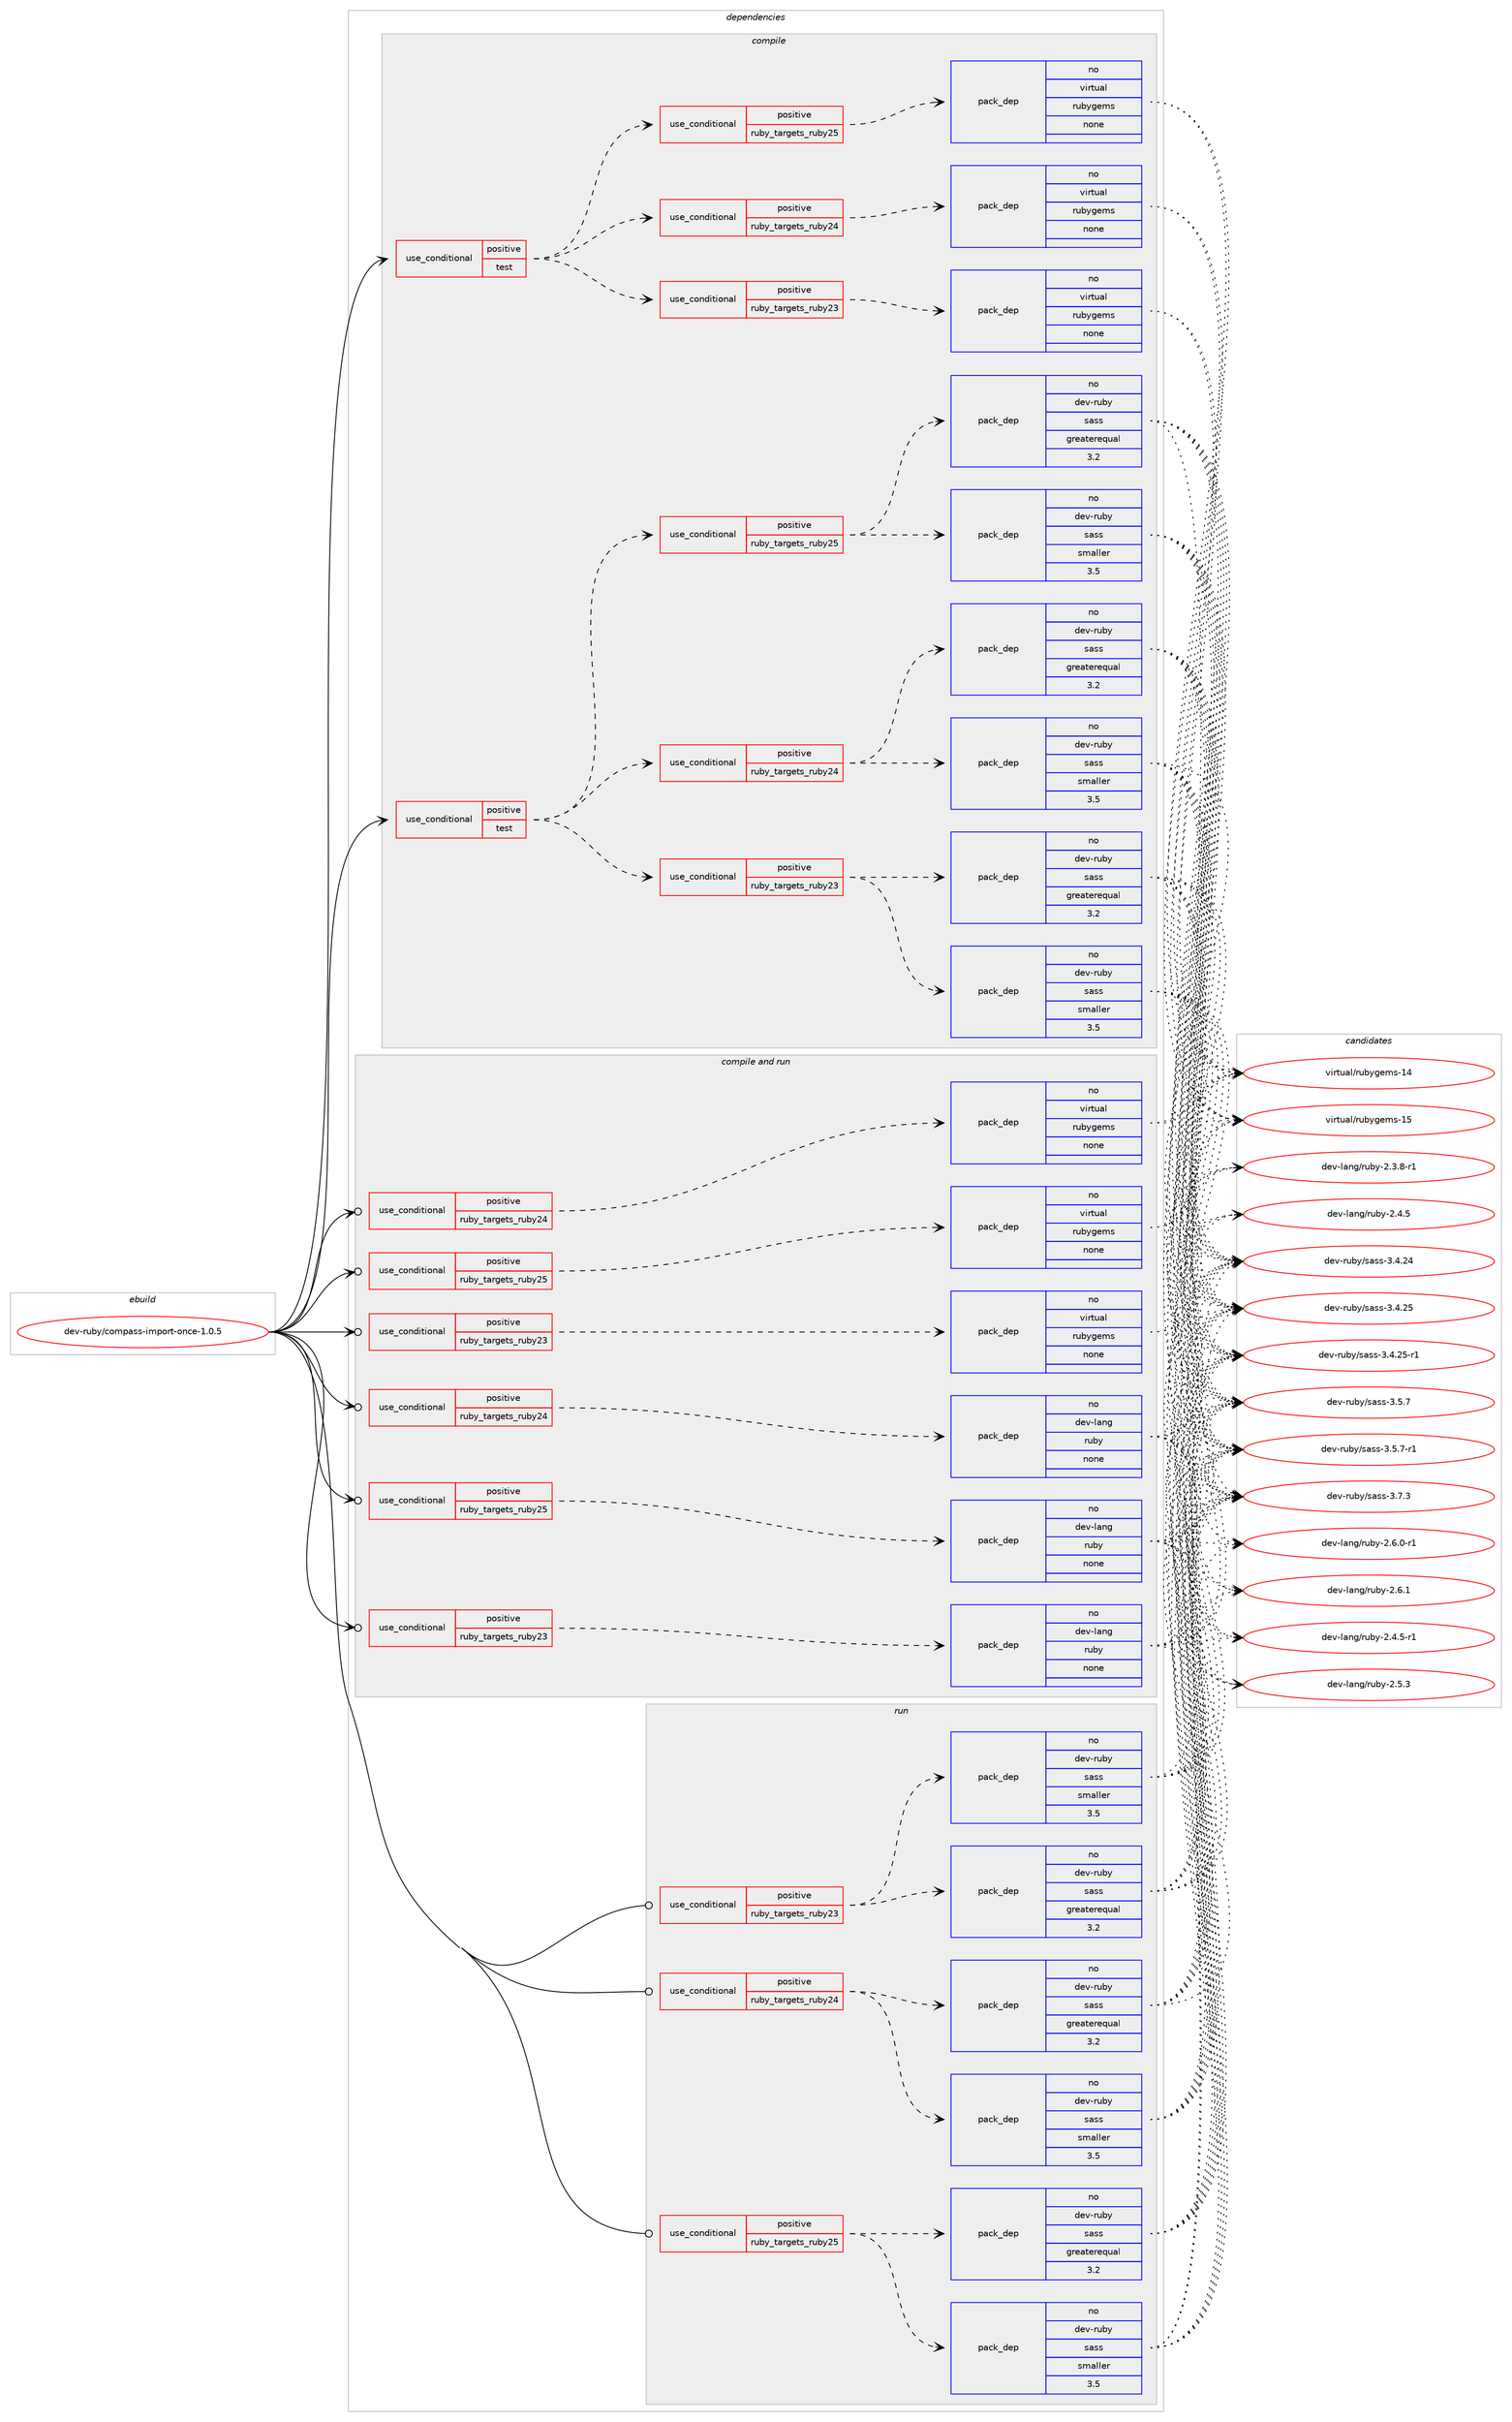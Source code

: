 digraph prolog {

# *************
# Graph options
# *************

newrank=true;
concentrate=true;
compound=true;
graph [rankdir=LR,fontname=Helvetica,fontsize=10,ranksep=1.5];#, ranksep=2.5, nodesep=0.2];
edge  [arrowhead=vee];
node  [fontname=Helvetica,fontsize=10];

# **********
# The ebuild
# **********

subgraph cluster_leftcol {
color=gray;
rank=same;
label=<<i>ebuild</i>>;
id [label="dev-ruby/compass-import-once-1.0.5", color=red, width=4, href="../dev-ruby/compass-import-once-1.0.5.svg"];
}

# ****************
# The dependencies
# ****************

subgraph cluster_midcol {
color=gray;
label=<<i>dependencies</i>>;
subgraph cluster_compile {
fillcolor="#eeeeee";
style=filled;
label=<<i>compile</i>>;
subgraph cond396901 {
dependency1487980 [label=<<TABLE BORDER="0" CELLBORDER="1" CELLSPACING="0" CELLPADDING="4"><TR><TD ROWSPAN="3" CELLPADDING="10">use_conditional</TD></TR><TR><TD>positive</TD></TR><TR><TD>test</TD></TR></TABLE>>, shape=none, color=red];
subgraph cond396902 {
dependency1487981 [label=<<TABLE BORDER="0" CELLBORDER="1" CELLSPACING="0" CELLPADDING="4"><TR><TD ROWSPAN="3" CELLPADDING="10">use_conditional</TD></TR><TR><TD>positive</TD></TR><TR><TD>ruby_targets_ruby23</TD></TR></TABLE>>, shape=none, color=red];
subgraph pack1067635 {
dependency1487982 [label=<<TABLE BORDER="0" CELLBORDER="1" CELLSPACING="0" CELLPADDING="4" WIDTH="220"><TR><TD ROWSPAN="6" CELLPADDING="30">pack_dep</TD></TR><TR><TD WIDTH="110">no</TD></TR><TR><TD>dev-ruby</TD></TR><TR><TD>sass</TD></TR><TR><TD>greaterequal</TD></TR><TR><TD>3.2</TD></TR></TABLE>>, shape=none, color=blue];
}
dependency1487981:e -> dependency1487982:w [weight=20,style="dashed",arrowhead="vee"];
subgraph pack1067636 {
dependency1487983 [label=<<TABLE BORDER="0" CELLBORDER="1" CELLSPACING="0" CELLPADDING="4" WIDTH="220"><TR><TD ROWSPAN="6" CELLPADDING="30">pack_dep</TD></TR><TR><TD WIDTH="110">no</TD></TR><TR><TD>dev-ruby</TD></TR><TR><TD>sass</TD></TR><TR><TD>smaller</TD></TR><TR><TD>3.5</TD></TR></TABLE>>, shape=none, color=blue];
}
dependency1487981:e -> dependency1487983:w [weight=20,style="dashed",arrowhead="vee"];
}
dependency1487980:e -> dependency1487981:w [weight=20,style="dashed",arrowhead="vee"];
subgraph cond396903 {
dependency1487984 [label=<<TABLE BORDER="0" CELLBORDER="1" CELLSPACING="0" CELLPADDING="4"><TR><TD ROWSPAN="3" CELLPADDING="10">use_conditional</TD></TR><TR><TD>positive</TD></TR><TR><TD>ruby_targets_ruby24</TD></TR></TABLE>>, shape=none, color=red];
subgraph pack1067637 {
dependency1487985 [label=<<TABLE BORDER="0" CELLBORDER="1" CELLSPACING="0" CELLPADDING="4" WIDTH="220"><TR><TD ROWSPAN="6" CELLPADDING="30">pack_dep</TD></TR><TR><TD WIDTH="110">no</TD></TR><TR><TD>dev-ruby</TD></TR><TR><TD>sass</TD></TR><TR><TD>greaterequal</TD></TR><TR><TD>3.2</TD></TR></TABLE>>, shape=none, color=blue];
}
dependency1487984:e -> dependency1487985:w [weight=20,style="dashed",arrowhead="vee"];
subgraph pack1067638 {
dependency1487986 [label=<<TABLE BORDER="0" CELLBORDER="1" CELLSPACING="0" CELLPADDING="4" WIDTH="220"><TR><TD ROWSPAN="6" CELLPADDING="30">pack_dep</TD></TR><TR><TD WIDTH="110">no</TD></TR><TR><TD>dev-ruby</TD></TR><TR><TD>sass</TD></TR><TR><TD>smaller</TD></TR><TR><TD>3.5</TD></TR></TABLE>>, shape=none, color=blue];
}
dependency1487984:e -> dependency1487986:w [weight=20,style="dashed",arrowhead="vee"];
}
dependency1487980:e -> dependency1487984:w [weight=20,style="dashed",arrowhead="vee"];
subgraph cond396904 {
dependency1487987 [label=<<TABLE BORDER="0" CELLBORDER="1" CELLSPACING="0" CELLPADDING="4"><TR><TD ROWSPAN="3" CELLPADDING="10">use_conditional</TD></TR><TR><TD>positive</TD></TR><TR><TD>ruby_targets_ruby25</TD></TR></TABLE>>, shape=none, color=red];
subgraph pack1067639 {
dependency1487988 [label=<<TABLE BORDER="0" CELLBORDER="1" CELLSPACING="0" CELLPADDING="4" WIDTH="220"><TR><TD ROWSPAN="6" CELLPADDING="30">pack_dep</TD></TR><TR><TD WIDTH="110">no</TD></TR><TR><TD>dev-ruby</TD></TR><TR><TD>sass</TD></TR><TR><TD>greaterequal</TD></TR><TR><TD>3.2</TD></TR></TABLE>>, shape=none, color=blue];
}
dependency1487987:e -> dependency1487988:w [weight=20,style="dashed",arrowhead="vee"];
subgraph pack1067640 {
dependency1487989 [label=<<TABLE BORDER="0" CELLBORDER="1" CELLSPACING="0" CELLPADDING="4" WIDTH="220"><TR><TD ROWSPAN="6" CELLPADDING="30">pack_dep</TD></TR><TR><TD WIDTH="110">no</TD></TR><TR><TD>dev-ruby</TD></TR><TR><TD>sass</TD></TR><TR><TD>smaller</TD></TR><TR><TD>3.5</TD></TR></TABLE>>, shape=none, color=blue];
}
dependency1487987:e -> dependency1487989:w [weight=20,style="dashed",arrowhead="vee"];
}
dependency1487980:e -> dependency1487987:w [weight=20,style="dashed",arrowhead="vee"];
}
id:e -> dependency1487980:w [weight=20,style="solid",arrowhead="vee"];
subgraph cond396905 {
dependency1487990 [label=<<TABLE BORDER="0" CELLBORDER="1" CELLSPACING="0" CELLPADDING="4"><TR><TD ROWSPAN="3" CELLPADDING="10">use_conditional</TD></TR><TR><TD>positive</TD></TR><TR><TD>test</TD></TR></TABLE>>, shape=none, color=red];
subgraph cond396906 {
dependency1487991 [label=<<TABLE BORDER="0" CELLBORDER="1" CELLSPACING="0" CELLPADDING="4"><TR><TD ROWSPAN="3" CELLPADDING="10">use_conditional</TD></TR><TR><TD>positive</TD></TR><TR><TD>ruby_targets_ruby23</TD></TR></TABLE>>, shape=none, color=red];
subgraph pack1067641 {
dependency1487992 [label=<<TABLE BORDER="0" CELLBORDER="1" CELLSPACING="0" CELLPADDING="4" WIDTH="220"><TR><TD ROWSPAN="6" CELLPADDING="30">pack_dep</TD></TR><TR><TD WIDTH="110">no</TD></TR><TR><TD>virtual</TD></TR><TR><TD>rubygems</TD></TR><TR><TD>none</TD></TR><TR><TD></TD></TR></TABLE>>, shape=none, color=blue];
}
dependency1487991:e -> dependency1487992:w [weight=20,style="dashed",arrowhead="vee"];
}
dependency1487990:e -> dependency1487991:w [weight=20,style="dashed",arrowhead="vee"];
subgraph cond396907 {
dependency1487993 [label=<<TABLE BORDER="0" CELLBORDER="1" CELLSPACING="0" CELLPADDING="4"><TR><TD ROWSPAN="3" CELLPADDING="10">use_conditional</TD></TR><TR><TD>positive</TD></TR><TR><TD>ruby_targets_ruby24</TD></TR></TABLE>>, shape=none, color=red];
subgraph pack1067642 {
dependency1487994 [label=<<TABLE BORDER="0" CELLBORDER="1" CELLSPACING="0" CELLPADDING="4" WIDTH="220"><TR><TD ROWSPAN="6" CELLPADDING="30">pack_dep</TD></TR><TR><TD WIDTH="110">no</TD></TR><TR><TD>virtual</TD></TR><TR><TD>rubygems</TD></TR><TR><TD>none</TD></TR><TR><TD></TD></TR></TABLE>>, shape=none, color=blue];
}
dependency1487993:e -> dependency1487994:w [weight=20,style="dashed",arrowhead="vee"];
}
dependency1487990:e -> dependency1487993:w [weight=20,style="dashed",arrowhead="vee"];
subgraph cond396908 {
dependency1487995 [label=<<TABLE BORDER="0" CELLBORDER="1" CELLSPACING="0" CELLPADDING="4"><TR><TD ROWSPAN="3" CELLPADDING="10">use_conditional</TD></TR><TR><TD>positive</TD></TR><TR><TD>ruby_targets_ruby25</TD></TR></TABLE>>, shape=none, color=red];
subgraph pack1067643 {
dependency1487996 [label=<<TABLE BORDER="0" CELLBORDER="1" CELLSPACING="0" CELLPADDING="4" WIDTH="220"><TR><TD ROWSPAN="6" CELLPADDING="30">pack_dep</TD></TR><TR><TD WIDTH="110">no</TD></TR><TR><TD>virtual</TD></TR><TR><TD>rubygems</TD></TR><TR><TD>none</TD></TR><TR><TD></TD></TR></TABLE>>, shape=none, color=blue];
}
dependency1487995:e -> dependency1487996:w [weight=20,style="dashed",arrowhead="vee"];
}
dependency1487990:e -> dependency1487995:w [weight=20,style="dashed",arrowhead="vee"];
}
id:e -> dependency1487990:w [weight=20,style="solid",arrowhead="vee"];
}
subgraph cluster_compileandrun {
fillcolor="#eeeeee";
style=filled;
label=<<i>compile and run</i>>;
subgraph cond396909 {
dependency1487997 [label=<<TABLE BORDER="0" CELLBORDER="1" CELLSPACING="0" CELLPADDING="4"><TR><TD ROWSPAN="3" CELLPADDING="10">use_conditional</TD></TR><TR><TD>positive</TD></TR><TR><TD>ruby_targets_ruby23</TD></TR></TABLE>>, shape=none, color=red];
subgraph pack1067644 {
dependency1487998 [label=<<TABLE BORDER="0" CELLBORDER="1" CELLSPACING="0" CELLPADDING="4" WIDTH="220"><TR><TD ROWSPAN="6" CELLPADDING="30">pack_dep</TD></TR><TR><TD WIDTH="110">no</TD></TR><TR><TD>dev-lang</TD></TR><TR><TD>ruby</TD></TR><TR><TD>none</TD></TR><TR><TD></TD></TR></TABLE>>, shape=none, color=blue];
}
dependency1487997:e -> dependency1487998:w [weight=20,style="dashed",arrowhead="vee"];
}
id:e -> dependency1487997:w [weight=20,style="solid",arrowhead="odotvee"];
subgraph cond396910 {
dependency1487999 [label=<<TABLE BORDER="0" CELLBORDER="1" CELLSPACING="0" CELLPADDING="4"><TR><TD ROWSPAN="3" CELLPADDING="10">use_conditional</TD></TR><TR><TD>positive</TD></TR><TR><TD>ruby_targets_ruby23</TD></TR></TABLE>>, shape=none, color=red];
subgraph pack1067645 {
dependency1488000 [label=<<TABLE BORDER="0" CELLBORDER="1" CELLSPACING="0" CELLPADDING="4" WIDTH="220"><TR><TD ROWSPAN="6" CELLPADDING="30">pack_dep</TD></TR><TR><TD WIDTH="110">no</TD></TR><TR><TD>virtual</TD></TR><TR><TD>rubygems</TD></TR><TR><TD>none</TD></TR><TR><TD></TD></TR></TABLE>>, shape=none, color=blue];
}
dependency1487999:e -> dependency1488000:w [weight=20,style="dashed",arrowhead="vee"];
}
id:e -> dependency1487999:w [weight=20,style="solid",arrowhead="odotvee"];
subgraph cond396911 {
dependency1488001 [label=<<TABLE BORDER="0" CELLBORDER="1" CELLSPACING="0" CELLPADDING="4"><TR><TD ROWSPAN="3" CELLPADDING="10">use_conditional</TD></TR><TR><TD>positive</TD></TR><TR><TD>ruby_targets_ruby24</TD></TR></TABLE>>, shape=none, color=red];
subgraph pack1067646 {
dependency1488002 [label=<<TABLE BORDER="0" CELLBORDER="1" CELLSPACING="0" CELLPADDING="4" WIDTH="220"><TR><TD ROWSPAN="6" CELLPADDING="30">pack_dep</TD></TR><TR><TD WIDTH="110">no</TD></TR><TR><TD>dev-lang</TD></TR><TR><TD>ruby</TD></TR><TR><TD>none</TD></TR><TR><TD></TD></TR></TABLE>>, shape=none, color=blue];
}
dependency1488001:e -> dependency1488002:w [weight=20,style="dashed",arrowhead="vee"];
}
id:e -> dependency1488001:w [weight=20,style="solid",arrowhead="odotvee"];
subgraph cond396912 {
dependency1488003 [label=<<TABLE BORDER="0" CELLBORDER="1" CELLSPACING="0" CELLPADDING="4"><TR><TD ROWSPAN="3" CELLPADDING="10">use_conditional</TD></TR><TR><TD>positive</TD></TR><TR><TD>ruby_targets_ruby24</TD></TR></TABLE>>, shape=none, color=red];
subgraph pack1067647 {
dependency1488004 [label=<<TABLE BORDER="0" CELLBORDER="1" CELLSPACING="0" CELLPADDING="4" WIDTH="220"><TR><TD ROWSPAN="6" CELLPADDING="30">pack_dep</TD></TR><TR><TD WIDTH="110">no</TD></TR><TR><TD>virtual</TD></TR><TR><TD>rubygems</TD></TR><TR><TD>none</TD></TR><TR><TD></TD></TR></TABLE>>, shape=none, color=blue];
}
dependency1488003:e -> dependency1488004:w [weight=20,style="dashed",arrowhead="vee"];
}
id:e -> dependency1488003:w [weight=20,style="solid",arrowhead="odotvee"];
subgraph cond396913 {
dependency1488005 [label=<<TABLE BORDER="0" CELLBORDER="1" CELLSPACING="0" CELLPADDING="4"><TR><TD ROWSPAN="3" CELLPADDING="10">use_conditional</TD></TR><TR><TD>positive</TD></TR><TR><TD>ruby_targets_ruby25</TD></TR></TABLE>>, shape=none, color=red];
subgraph pack1067648 {
dependency1488006 [label=<<TABLE BORDER="0" CELLBORDER="1" CELLSPACING="0" CELLPADDING="4" WIDTH="220"><TR><TD ROWSPAN="6" CELLPADDING="30">pack_dep</TD></TR><TR><TD WIDTH="110">no</TD></TR><TR><TD>dev-lang</TD></TR><TR><TD>ruby</TD></TR><TR><TD>none</TD></TR><TR><TD></TD></TR></TABLE>>, shape=none, color=blue];
}
dependency1488005:e -> dependency1488006:w [weight=20,style="dashed",arrowhead="vee"];
}
id:e -> dependency1488005:w [weight=20,style="solid",arrowhead="odotvee"];
subgraph cond396914 {
dependency1488007 [label=<<TABLE BORDER="0" CELLBORDER="1" CELLSPACING="0" CELLPADDING="4"><TR><TD ROWSPAN="3" CELLPADDING="10">use_conditional</TD></TR><TR><TD>positive</TD></TR><TR><TD>ruby_targets_ruby25</TD></TR></TABLE>>, shape=none, color=red];
subgraph pack1067649 {
dependency1488008 [label=<<TABLE BORDER="0" CELLBORDER="1" CELLSPACING="0" CELLPADDING="4" WIDTH="220"><TR><TD ROWSPAN="6" CELLPADDING="30">pack_dep</TD></TR><TR><TD WIDTH="110">no</TD></TR><TR><TD>virtual</TD></TR><TR><TD>rubygems</TD></TR><TR><TD>none</TD></TR><TR><TD></TD></TR></TABLE>>, shape=none, color=blue];
}
dependency1488007:e -> dependency1488008:w [weight=20,style="dashed",arrowhead="vee"];
}
id:e -> dependency1488007:w [weight=20,style="solid",arrowhead="odotvee"];
}
subgraph cluster_run {
fillcolor="#eeeeee";
style=filled;
label=<<i>run</i>>;
subgraph cond396915 {
dependency1488009 [label=<<TABLE BORDER="0" CELLBORDER="1" CELLSPACING="0" CELLPADDING="4"><TR><TD ROWSPAN="3" CELLPADDING="10">use_conditional</TD></TR><TR><TD>positive</TD></TR><TR><TD>ruby_targets_ruby23</TD></TR></TABLE>>, shape=none, color=red];
subgraph pack1067650 {
dependency1488010 [label=<<TABLE BORDER="0" CELLBORDER="1" CELLSPACING="0" CELLPADDING="4" WIDTH="220"><TR><TD ROWSPAN="6" CELLPADDING="30">pack_dep</TD></TR><TR><TD WIDTH="110">no</TD></TR><TR><TD>dev-ruby</TD></TR><TR><TD>sass</TD></TR><TR><TD>greaterequal</TD></TR><TR><TD>3.2</TD></TR></TABLE>>, shape=none, color=blue];
}
dependency1488009:e -> dependency1488010:w [weight=20,style="dashed",arrowhead="vee"];
subgraph pack1067651 {
dependency1488011 [label=<<TABLE BORDER="0" CELLBORDER="1" CELLSPACING="0" CELLPADDING="4" WIDTH="220"><TR><TD ROWSPAN="6" CELLPADDING="30">pack_dep</TD></TR><TR><TD WIDTH="110">no</TD></TR><TR><TD>dev-ruby</TD></TR><TR><TD>sass</TD></TR><TR><TD>smaller</TD></TR><TR><TD>3.5</TD></TR></TABLE>>, shape=none, color=blue];
}
dependency1488009:e -> dependency1488011:w [weight=20,style="dashed",arrowhead="vee"];
}
id:e -> dependency1488009:w [weight=20,style="solid",arrowhead="odot"];
subgraph cond396916 {
dependency1488012 [label=<<TABLE BORDER="0" CELLBORDER="1" CELLSPACING="0" CELLPADDING="4"><TR><TD ROWSPAN="3" CELLPADDING="10">use_conditional</TD></TR><TR><TD>positive</TD></TR><TR><TD>ruby_targets_ruby24</TD></TR></TABLE>>, shape=none, color=red];
subgraph pack1067652 {
dependency1488013 [label=<<TABLE BORDER="0" CELLBORDER="1" CELLSPACING="0" CELLPADDING="4" WIDTH="220"><TR><TD ROWSPAN="6" CELLPADDING="30">pack_dep</TD></TR><TR><TD WIDTH="110">no</TD></TR><TR><TD>dev-ruby</TD></TR><TR><TD>sass</TD></TR><TR><TD>greaterequal</TD></TR><TR><TD>3.2</TD></TR></TABLE>>, shape=none, color=blue];
}
dependency1488012:e -> dependency1488013:w [weight=20,style="dashed",arrowhead="vee"];
subgraph pack1067653 {
dependency1488014 [label=<<TABLE BORDER="0" CELLBORDER="1" CELLSPACING="0" CELLPADDING="4" WIDTH="220"><TR><TD ROWSPAN="6" CELLPADDING="30">pack_dep</TD></TR><TR><TD WIDTH="110">no</TD></TR><TR><TD>dev-ruby</TD></TR><TR><TD>sass</TD></TR><TR><TD>smaller</TD></TR><TR><TD>3.5</TD></TR></TABLE>>, shape=none, color=blue];
}
dependency1488012:e -> dependency1488014:w [weight=20,style="dashed",arrowhead="vee"];
}
id:e -> dependency1488012:w [weight=20,style="solid",arrowhead="odot"];
subgraph cond396917 {
dependency1488015 [label=<<TABLE BORDER="0" CELLBORDER="1" CELLSPACING="0" CELLPADDING="4"><TR><TD ROWSPAN="3" CELLPADDING="10">use_conditional</TD></TR><TR><TD>positive</TD></TR><TR><TD>ruby_targets_ruby25</TD></TR></TABLE>>, shape=none, color=red];
subgraph pack1067654 {
dependency1488016 [label=<<TABLE BORDER="0" CELLBORDER="1" CELLSPACING="0" CELLPADDING="4" WIDTH="220"><TR><TD ROWSPAN="6" CELLPADDING="30">pack_dep</TD></TR><TR><TD WIDTH="110">no</TD></TR><TR><TD>dev-ruby</TD></TR><TR><TD>sass</TD></TR><TR><TD>greaterequal</TD></TR><TR><TD>3.2</TD></TR></TABLE>>, shape=none, color=blue];
}
dependency1488015:e -> dependency1488016:w [weight=20,style="dashed",arrowhead="vee"];
subgraph pack1067655 {
dependency1488017 [label=<<TABLE BORDER="0" CELLBORDER="1" CELLSPACING="0" CELLPADDING="4" WIDTH="220"><TR><TD ROWSPAN="6" CELLPADDING="30">pack_dep</TD></TR><TR><TD WIDTH="110">no</TD></TR><TR><TD>dev-ruby</TD></TR><TR><TD>sass</TD></TR><TR><TD>smaller</TD></TR><TR><TD>3.5</TD></TR></TABLE>>, shape=none, color=blue];
}
dependency1488015:e -> dependency1488017:w [weight=20,style="dashed",arrowhead="vee"];
}
id:e -> dependency1488015:w [weight=20,style="solid",arrowhead="odot"];
}
}

# **************
# The candidates
# **************

subgraph cluster_choices {
rank=same;
color=gray;
label=<<i>candidates</i>>;

subgraph choice1067635 {
color=black;
nodesep=1;
choice1001011184511411798121471159711511545514652465052 [label="dev-ruby/sass-3.4.24", color=red, width=4,href="../dev-ruby/sass-3.4.24.svg"];
choice1001011184511411798121471159711511545514652465053 [label="dev-ruby/sass-3.4.25", color=red, width=4,href="../dev-ruby/sass-3.4.25.svg"];
choice10010111845114117981214711597115115455146524650534511449 [label="dev-ruby/sass-3.4.25-r1", color=red, width=4,href="../dev-ruby/sass-3.4.25-r1.svg"];
choice10010111845114117981214711597115115455146534655 [label="dev-ruby/sass-3.5.7", color=red, width=4,href="../dev-ruby/sass-3.5.7.svg"];
choice100101118451141179812147115971151154551465346554511449 [label="dev-ruby/sass-3.5.7-r1", color=red, width=4,href="../dev-ruby/sass-3.5.7-r1.svg"];
choice10010111845114117981214711597115115455146554651 [label="dev-ruby/sass-3.7.3", color=red, width=4,href="../dev-ruby/sass-3.7.3.svg"];
dependency1487982:e -> choice1001011184511411798121471159711511545514652465052:w [style=dotted,weight="100"];
dependency1487982:e -> choice1001011184511411798121471159711511545514652465053:w [style=dotted,weight="100"];
dependency1487982:e -> choice10010111845114117981214711597115115455146524650534511449:w [style=dotted,weight="100"];
dependency1487982:e -> choice10010111845114117981214711597115115455146534655:w [style=dotted,weight="100"];
dependency1487982:e -> choice100101118451141179812147115971151154551465346554511449:w [style=dotted,weight="100"];
dependency1487982:e -> choice10010111845114117981214711597115115455146554651:w [style=dotted,weight="100"];
}
subgraph choice1067636 {
color=black;
nodesep=1;
choice1001011184511411798121471159711511545514652465052 [label="dev-ruby/sass-3.4.24", color=red, width=4,href="../dev-ruby/sass-3.4.24.svg"];
choice1001011184511411798121471159711511545514652465053 [label="dev-ruby/sass-3.4.25", color=red, width=4,href="../dev-ruby/sass-3.4.25.svg"];
choice10010111845114117981214711597115115455146524650534511449 [label="dev-ruby/sass-3.4.25-r1", color=red, width=4,href="../dev-ruby/sass-3.4.25-r1.svg"];
choice10010111845114117981214711597115115455146534655 [label="dev-ruby/sass-3.5.7", color=red, width=4,href="../dev-ruby/sass-3.5.7.svg"];
choice100101118451141179812147115971151154551465346554511449 [label="dev-ruby/sass-3.5.7-r1", color=red, width=4,href="../dev-ruby/sass-3.5.7-r1.svg"];
choice10010111845114117981214711597115115455146554651 [label="dev-ruby/sass-3.7.3", color=red, width=4,href="../dev-ruby/sass-3.7.3.svg"];
dependency1487983:e -> choice1001011184511411798121471159711511545514652465052:w [style=dotted,weight="100"];
dependency1487983:e -> choice1001011184511411798121471159711511545514652465053:w [style=dotted,weight="100"];
dependency1487983:e -> choice10010111845114117981214711597115115455146524650534511449:w [style=dotted,weight="100"];
dependency1487983:e -> choice10010111845114117981214711597115115455146534655:w [style=dotted,weight="100"];
dependency1487983:e -> choice100101118451141179812147115971151154551465346554511449:w [style=dotted,weight="100"];
dependency1487983:e -> choice10010111845114117981214711597115115455146554651:w [style=dotted,weight="100"];
}
subgraph choice1067637 {
color=black;
nodesep=1;
choice1001011184511411798121471159711511545514652465052 [label="dev-ruby/sass-3.4.24", color=red, width=4,href="../dev-ruby/sass-3.4.24.svg"];
choice1001011184511411798121471159711511545514652465053 [label="dev-ruby/sass-3.4.25", color=red, width=4,href="../dev-ruby/sass-3.4.25.svg"];
choice10010111845114117981214711597115115455146524650534511449 [label="dev-ruby/sass-3.4.25-r1", color=red, width=4,href="../dev-ruby/sass-3.4.25-r1.svg"];
choice10010111845114117981214711597115115455146534655 [label="dev-ruby/sass-3.5.7", color=red, width=4,href="../dev-ruby/sass-3.5.7.svg"];
choice100101118451141179812147115971151154551465346554511449 [label="dev-ruby/sass-3.5.7-r1", color=red, width=4,href="../dev-ruby/sass-3.5.7-r1.svg"];
choice10010111845114117981214711597115115455146554651 [label="dev-ruby/sass-3.7.3", color=red, width=4,href="../dev-ruby/sass-3.7.3.svg"];
dependency1487985:e -> choice1001011184511411798121471159711511545514652465052:w [style=dotted,weight="100"];
dependency1487985:e -> choice1001011184511411798121471159711511545514652465053:w [style=dotted,weight="100"];
dependency1487985:e -> choice10010111845114117981214711597115115455146524650534511449:w [style=dotted,weight="100"];
dependency1487985:e -> choice10010111845114117981214711597115115455146534655:w [style=dotted,weight="100"];
dependency1487985:e -> choice100101118451141179812147115971151154551465346554511449:w [style=dotted,weight="100"];
dependency1487985:e -> choice10010111845114117981214711597115115455146554651:w [style=dotted,weight="100"];
}
subgraph choice1067638 {
color=black;
nodesep=1;
choice1001011184511411798121471159711511545514652465052 [label="dev-ruby/sass-3.4.24", color=red, width=4,href="../dev-ruby/sass-3.4.24.svg"];
choice1001011184511411798121471159711511545514652465053 [label="dev-ruby/sass-3.4.25", color=red, width=4,href="../dev-ruby/sass-3.4.25.svg"];
choice10010111845114117981214711597115115455146524650534511449 [label="dev-ruby/sass-3.4.25-r1", color=red, width=4,href="../dev-ruby/sass-3.4.25-r1.svg"];
choice10010111845114117981214711597115115455146534655 [label="dev-ruby/sass-3.5.7", color=red, width=4,href="../dev-ruby/sass-3.5.7.svg"];
choice100101118451141179812147115971151154551465346554511449 [label="dev-ruby/sass-3.5.7-r1", color=red, width=4,href="../dev-ruby/sass-3.5.7-r1.svg"];
choice10010111845114117981214711597115115455146554651 [label="dev-ruby/sass-3.7.3", color=red, width=4,href="../dev-ruby/sass-3.7.3.svg"];
dependency1487986:e -> choice1001011184511411798121471159711511545514652465052:w [style=dotted,weight="100"];
dependency1487986:e -> choice1001011184511411798121471159711511545514652465053:w [style=dotted,weight="100"];
dependency1487986:e -> choice10010111845114117981214711597115115455146524650534511449:w [style=dotted,weight="100"];
dependency1487986:e -> choice10010111845114117981214711597115115455146534655:w [style=dotted,weight="100"];
dependency1487986:e -> choice100101118451141179812147115971151154551465346554511449:w [style=dotted,weight="100"];
dependency1487986:e -> choice10010111845114117981214711597115115455146554651:w [style=dotted,weight="100"];
}
subgraph choice1067639 {
color=black;
nodesep=1;
choice1001011184511411798121471159711511545514652465052 [label="dev-ruby/sass-3.4.24", color=red, width=4,href="../dev-ruby/sass-3.4.24.svg"];
choice1001011184511411798121471159711511545514652465053 [label="dev-ruby/sass-3.4.25", color=red, width=4,href="../dev-ruby/sass-3.4.25.svg"];
choice10010111845114117981214711597115115455146524650534511449 [label="dev-ruby/sass-3.4.25-r1", color=red, width=4,href="../dev-ruby/sass-3.4.25-r1.svg"];
choice10010111845114117981214711597115115455146534655 [label="dev-ruby/sass-3.5.7", color=red, width=4,href="../dev-ruby/sass-3.5.7.svg"];
choice100101118451141179812147115971151154551465346554511449 [label="dev-ruby/sass-3.5.7-r1", color=red, width=4,href="../dev-ruby/sass-3.5.7-r1.svg"];
choice10010111845114117981214711597115115455146554651 [label="dev-ruby/sass-3.7.3", color=red, width=4,href="../dev-ruby/sass-3.7.3.svg"];
dependency1487988:e -> choice1001011184511411798121471159711511545514652465052:w [style=dotted,weight="100"];
dependency1487988:e -> choice1001011184511411798121471159711511545514652465053:w [style=dotted,weight="100"];
dependency1487988:e -> choice10010111845114117981214711597115115455146524650534511449:w [style=dotted,weight="100"];
dependency1487988:e -> choice10010111845114117981214711597115115455146534655:w [style=dotted,weight="100"];
dependency1487988:e -> choice100101118451141179812147115971151154551465346554511449:w [style=dotted,weight="100"];
dependency1487988:e -> choice10010111845114117981214711597115115455146554651:w [style=dotted,weight="100"];
}
subgraph choice1067640 {
color=black;
nodesep=1;
choice1001011184511411798121471159711511545514652465052 [label="dev-ruby/sass-3.4.24", color=red, width=4,href="../dev-ruby/sass-3.4.24.svg"];
choice1001011184511411798121471159711511545514652465053 [label="dev-ruby/sass-3.4.25", color=red, width=4,href="../dev-ruby/sass-3.4.25.svg"];
choice10010111845114117981214711597115115455146524650534511449 [label="dev-ruby/sass-3.4.25-r1", color=red, width=4,href="../dev-ruby/sass-3.4.25-r1.svg"];
choice10010111845114117981214711597115115455146534655 [label="dev-ruby/sass-3.5.7", color=red, width=4,href="../dev-ruby/sass-3.5.7.svg"];
choice100101118451141179812147115971151154551465346554511449 [label="dev-ruby/sass-3.5.7-r1", color=red, width=4,href="../dev-ruby/sass-3.5.7-r1.svg"];
choice10010111845114117981214711597115115455146554651 [label="dev-ruby/sass-3.7.3", color=red, width=4,href="../dev-ruby/sass-3.7.3.svg"];
dependency1487989:e -> choice1001011184511411798121471159711511545514652465052:w [style=dotted,weight="100"];
dependency1487989:e -> choice1001011184511411798121471159711511545514652465053:w [style=dotted,weight="100"];
dependency1487989:e -> choice10010111845114117981214711597115115455146524650534511449:w [style=dotted,weight="100"];
dependency1487989:e -> choice10010111845114117981214711597115115455146534655:w [style=dotted,weight="100"];
dependency1487989:e -> choice100101118451141179812147115971151154551465346554511449:w [style=dotted,weight="100"];
dependency1487989:e -> choice10010111845114117981214711597115115455146554651:w [style=dotted,weight="100"];
}
subgraph choice1067641 {
color=black;
nodesep=1;
choice118105114116117971084711411798121103101109115454952 [label="virtual/rubygems-14", color=red, width=4,href="../virtual/rubygems-14.svg"];
choice118105114116117971084711411798121103101109115454953 [label="virtual/rubygems-15", color=red, width=4,href="../virtual/rubygems-15.svg"];
dependency1487992:e -> choice118105114116117971084711411798121103101109115454952:w [style=dotted,weight="100"];
dependency1487992:e -> choice118105114116117971084711411798121103101109115454953:w [style=dotted,weight="100"];
}
subgraph choice1067642 {
color=black;
nodesep=1;
choice118105114116117971084711411798121103101109115454952 [label="virtual/rubygems-14", color=red, width=4,href="../virtual/rubygems-14.svg"];
choice118105114116117971084711411798121103101109115454953 [label="virtual/rubygems-15", color=red, width=4,href="../virtual/rubygems-15.svg"];
dependency1487994:e -> choice118105114116117971084711411798121103101109115454952:w [style=dotted,weight="100"];
dependency1487994:e -> choice118105114116117971084711411798121103101109115454953:w [style=dotted,weight="100"];
}
subgraph choice1067643 {
color=black;
nodesep=1;
choice118105114116117971084711411798121103101109115454952 [label="virtual/rubygems-14", color=red, width=4,href="../virtual/rubygems-14.svg"];
choice118105114116117971084711411798121103101109115454953 [label="virtual/rubygems-15", color=red, width=4,href="../virtual/rubygems-15.svg"];
dependency1487996:e -> choice118105114116117971084711411798121103101109115454952:w [style=dotted,weight="100"];
dependency1487996:e -> choice118105114116117971084711411798121103101109115454953:w [style=dotted,weight="100"];
}
subgraph choice1067644 {
color=black;
nodesep=1;
choice100101118451089711010347114117981214550465146564511449 [label="dev-lang/ruby-2.3.8-r1", color=red, width=4,href="../dev-lang/ruby-2.3.8-r1.svg"];
choice10010111845108971101034711411798121455046524653 [label="dev-lang/ruby-2.4.5", color=red, width=4,href="../dev-lang/ruby-2.4.5.svg"];
choice100101118451089711010347114117981214550465246534511449 [label="dev-lang/ruby-2.4.5-r1", color=red, width=4,href="../dev-lang/ruby-2.4.5-r1.svg"];
choice10010111845108971101034711411798121455046534651 [label="dev-lang/ruby-2.5.3", color=red, width=4,href="../dev-lang/ruby-2.5.3.svg"];
choice100101118451089711010347114117981214550465446484511449 [label="dev-lang/ruby-2.6.0-r1", color=red, width=4,href="../dev-lang/ruby-2.6.0-r1.svg"];
choice10010111845108971101034711411798121455046544649 [label="dev-lang/ruby-2.6.1", color=red, width=4,href="../dev-lang/ruby-2.6.1.svg"];
dependency1487998:e -> choice100101118451089711010347114117981214550465146564511449:w [style=dotted,weight="100"];
dependency1487998:e -> choice10010111845108971101034711411798121455046524653:w [style=dotted,weight="100"];
dependency1487998:e -> choice100101118451089711010347114117981214550465246534511449:w [style=dotted,weight="100"];
dependency1487998:e -> choice10010111845108971101034711411798121455046534651:w [style=dotted,weight="100"];
dependency1487998:e -> choice100101118451089711010347114117981214550465446484511449:w [style=dotted,weight="100"];
dependency1487998:e -> choice10010111845108971101034711411798121455046544649:w [style=dotted,weight="100"];
}
subgraph choice1067645 {
color=black;
nodesep=1;
choice118105114116117971084711411798121103101109115454952 [label="virtual/rubygems-14", color=red, width=4,href="../virtual/rubygems-14.svg"];
choice118105114116117971084711411798121103101109115454953 [label="virtual/rubygems-15", color=red, width=4,href="../virtual/rubygems-15.svg"];
dependency1488000:e -> choice118105114116117971084711411798121103101109115454952:w [style=dotted,weight="100"];
dependency1488000:e -> choice118105114116117971084711411798121103101109115454953:w [style=dotted,weight="100"];
}
subgraph choice1067646 {
color=black;
nodesep=1;
choice100101118451089711010347114117981214550465146564511449 [label="dev-lang/ruby-2.3.8-r1", color=red, width=4,href="../dev-lang/ruby-2.3.8-r1.svg"];
choice10010111845108971101034711411798121455046524653 [label="dev-lang/ruby-2.4.5", color=red, width=4,href="../dev-lang/ruby-2.4.5.svg"];
choice100101118451089711010347114117981214550465246534511449 [label="dev-lang/ruby-2.4.5-r1", color=red, width=4,href="../dev-lang/ruby-2.4.5-r1.svg"];
choice10010111845108971101034711411798121455046534651 [label="dev-lang/ruby-2.5.3", color=red, width=4,href="../dev-lang/ruby-2.5.3.svg"];
choice100101118451089711010347114117981214550465446484511449 [label="dev-lang/ruby-2.6.0-r1", color=red, width=4,href="../dev-lang/ruby-2.6.0-r1.svg"];
choice10010111845108971101034711411798121455046544649 [label="dev-lang/ruby-2.6.1", color=red, width=4,href="../dev-lang/ruby-2.6.1.svg"];
dependency1488002:e -> choice100101118451089711010347114117981214550465146564511449:w [style=dotted,weight="100"];
dependency1488002:e -> choice10010111845108971101034711411798121455046524653:w [style=dotted,weight="100"];
dependency1488002:e -> choice100101118451089711010347114117981214550465246534511449:w [style=dotted,weight="100"];
dependency1488002:e -> choice10010111845108971101034711411798121455046534651:w [style=dotted,weight="100"];
dependency1488002:e -> choice100101118451089711010347114117981214550465446484511449:w [style=dotted,weight="100"];
dependency1488002:e -> choice10010111845108971101034711411798121455046544649:w [style=dotted,weight="100"];
}
subgraph choice1067647 {
color=black;
nodesep=1;
choice118105114116117971084711411798121103101109115454952 [label="virtual/rubygems-14", color=red, width=4,href="../virtual/rubygems-14.svg"];
choice118105114116117971084711411798121103101109115454953 [label="virtual/rubygems-15", color=red, width=4,href="../virtual/rubygems-15.svg"];
dependency1488004:e -> choice118105114116117971084711411798121103101109115454952:w [style=dotted,weight="100"];
dependency1488004:e -> choice118105114116117971084711411798121103101109115454953:w [style=dotted,weight="100"];
}
subgraph choice1067648 {
color=black;
nodesep=1;
choice100101118451089711010347114117981214550465146564511449 [label="dev-lang/ruby-2.3.8-r1", color=red, width=4,href="../dev-lang/ruby-2.3.8-r1.svg"];
choice10010111845108971101034711411798121455046524653 [label="dev-lang/ruby-2.4.5", color=red, width=4,href="../dev-lang/ruby-2.4.5.svg"];
choice100101118451089711010347114117981214550465246534511449 [label="dev-lang/ruby-2.4.5-r1", color=red, width=4,href="../dev-lang/ruby-2.4.5-r1.svg"];
choice10010111845108971101034711411798121455046534651 [label="dev-lang/ruby-2.5.3", color=red, width=4,href="../dev-lang/ruby-2.5.3.svg"];
choice100101118451089711010347114117981214550465446484511449 [label="dev-lang/ruby-2.6.0-r1", color=red, width=4,href="../dev-lang/ruby-2.6.0-r1.svg"];
choice10010111845108971101034711411798121455046544649 [label="dev-lang/ruby-2.6.1", color=red, width=4,href="../dev-lang/ruby-2.6.1.svg"];
dependency1488006:e -> choice100101118451089711010347114117981214550465146564511449:w [style=dotted,weight="100"];
dependency1488006:e -> choice10010111845108971101034711411798121455046524653:w [style=dotted,weight="100"];
dependency1488006:e -> choice100101118451089711010347114117981214550465246534511449:w [style=dotted,weight="100"];
dependency1488006:e -> choice10010111845108971101034711411798121455046534651:w [style=dotted,weight="100"];
dependency1488006:e -> choice100101118451089711010347114117981214550465446484511449:w [style=dotted,weight="100"];
dependency1488006:e -> choice10010111845108971101034711411798121455046544649:w [style=dotted,weight="100"];
}
subgraph choice1067649 {
color=black;
nodesep=1;
choice118105114116117971084711411798121103101109115454952 [label="virtual/rubygems-14", color=red, width=4,href="../virtual/rubygems-14.svg"];
choice118105114116117971084711411798121103101109115454953 [label="virtual/rubygems-15", color=red, width=4,href="../virtual/rubygems-15.svg"];
dependency1488008:e -> choice118105114116117971084711411798121103101109115454952:w [style=dotted,weight="100"];
dependency1488008:e -> choice118105114116117971084711411798121103101109115454953:w [style=dotted,weight="100"];
}
subgraph choice1067650 {
color=black;
nodesep=1;
choice1001011184511411798121471159711511545514652465052 [label="dev-ruby/sass-3.4.24", color=red, width=4,href="../dev-ruby/sass-3.4.24.svg"];
choice1001011184511411798121471159711511545514652465053 [label="dev-ruby/sass-3.4.25", color=red, width=4,href="../dev-ruby/sass-3.4.25.svg"];
choice10010111845114117981214711597115115455146524650534511449 [label="dev-ruby/sass-3.4.25-r1", color=red, width=4,href="../dev-ruby/sass-3.4.25-r1.svg"];
choice10010111845114117981214711597115115455146534655 [label="dev-ruby/sass-3.5.7", color=red, width=4,href="../dev-ruby/sass-3.5.7.svg"];
choice100101118451141179812147115971151154551465346554511449 [label="dev-ruby/sass-3.5.7-r1", color=red, width=4,href="../dev-ruby/sass-3.5.7-r1.svg"];
choice10010111845114117981214711597115115455146554651 [label="dev-ruby/sass-3.7.3", color=red, width=4,href="../dev-ruby/sass-3.7.3.svg"];
dependency1488010:e -> choice1001011184511411798121471159711511545514652465052:w [style=dotted,weight="100"];
dependency1488010:e -> choice1001011184511411798121471159711511545514652465053:w [style=dotted,weight="100"];
dependency1488010:e -> choice10010111845114117981214711597115115455146524650534511449:w [style=dotted,weight="100"];
dependency1488010:e -> choice10010111845114117981214711597115115455146534655:w [style=dotted,weight="100"];
dependency1488010:e -> choice100101118451141179812147115971151154551465346554511449:w [style=dotted,weight="100"];
dependency1488010:e -> choice10010111845114117981214711597115115455146554651:w [style=dotted,weight="100"];
}
subgraph choice1067651 {
color=black;
nodesep=1;
choice1001011184511411798121471159711511545514652465052 [label="dev-ruby/sass-3.4.24", color=red, width=4,href="../dev-ruby/sass-3.4.24.svg"];
choice1001011184511411798121471159711511545514652465053 [label="dev-ruby/sass-3.4.25", color=red, width=4,href="../dev-ruby/sass-3.4.25.svg"];
choice10010111845114117981214711597115115455146524650534511449 [label="dev-ruby/sass-3.4.25-r1", color=red, width=4,href="../dev-ruby/sass-3.4.25-r1.svg"];
choice10010111845114117981214711597115115455146534655 [label="dev-ruby/sass-3.5.7", color=red, width=4,href="../dev-ruby/sass-3.5.7.svg"];
choice100101118451141179812147115971151154551465346554511449 [label="dev-ruby/sass-3.5.7-r1", color=red, width=4,href="../dev-ruby/sass-3.5.7-r1.svg"];
choice10010111845114117981214711597115115455146554651 [label="dev-ruby/sass-3.7.3", color=red, width=4,href="../dev-ruby/sass-3.7.3.svg"];
dependency1488011:e -> choice1001011184511411798121471159711511545514652465052:w [style=dotted,weight="100"];
dependency1488011:e -> choice1001011184511411798121471159711511545514652465053:w [style=dotted,weight="100"];
dependency1488011:e -> choice10010111845114117981214711597115115455146524650534511449:w [style=dotted,weight="100"];
dependency1488011:e -> choice10010111845114117981214711597115115455146534655:w [style=dotted,weight="100"];
dependency1488011:e -> choice100101118451141179812147115971151154551465346554511449:w [style=dotted,weight="100"];
dependency1488011:e -> choice10010111845114117981214711597115115455146554651:w [style=dotted,weight="100"];
}
subgraph choice1067652 {
color=black;
nodesep=1;
choice1001011184511411798121471159711511545514652465052 [label="dev-ruby/sass-3.4.24", color=red, width=4,href="../dev-ruby/sass-3.4.24.svg"];
choice1001011184511411798121471159711511545514652465053 [label="dev-ruby/sass-3.4.25", color=red, width=4,href="../dev-ruby/sass-3.4.25.svg"];
choice10010111845114117981214711597115115455146524650534511449 [label="dev-ruby/sass-3.4.25-r1", color=red, width=4,href="../dev-ruby/sass-3.4.25-r1.svg"];
choice10010111845114117981214711597115115455146534655 [label="dev-ruby/sass-3.5.7", color=red, width=4,href="../dev-ruby/sass-3.5.7.svg"];
choice100101118451141179812147115971151154551465346554511449 [label="dev-ruby/sass-3.5.7-r1", color=red, width=4,href="../dev-ruby/sass-3.5.7-r1.svg"];
choice10010111845114117981214711597115115455146554651 [label="dev-ruby/sass-3.7.3", color=red, width=4,href="../dev-ruby/sass-3.7.3.svg"];
dependency1488013:e -> choice1001011184511411798121471159711511545514652465052:w [style=dotted,weight="100"];
dependency1488013:e -> choice1001011184511411798121471159711511545514652465053:w [style=dotted,weight="100"];
dependency1488013:e -> choice10010111845114117981214711597115115455146524650534511449:w [style=dotted,weight="100"];
dependency1488013:e -> choice10010111845114117981214711597115115455146534655:w [style=dotted,weight="100"];
dependency1488013:e -> choice100101118451141179812147115971151154551465346554511449:w [style=dotted,weight="100"];
dependency1488013:e -> choice10010111845114117981214711597115115455146554651:w [style=dotted,weight="100"];
}
subgraph choice1067653 {
color=black;
nodesep=1;
choice1001011184511411798121471159711511545514652465052 [label="dev-ruby/sass-3.4.24", color=red, width=4,href="../dev-ruby/sass-3.4.24.svg"];
choice1001011184511411798121471159711511545514652465053 [label="dev-ruby/sass-3.4.25", color=red, width=4,href="../dev-ruby/sass-3.4.25.svg"];
choice10010111845114117981214711597115115455146524650534511449 [label="dev-ruby/sass-3.4.25-r1", color=red, width=4,href="../dev-ruby/sass-3.4.25-r1.svg"];
choice10010111845114117981214711597115115455146534655 [label="dev-ruby/sass-3.5.7", color=red, width=4,href="../dev-ruby/sass-3.5.7.svg"];
choice100101118451141179812147115971151154551465346554511449 [label="dev-ruby/sass-3.5.7-r1", color=red, width=4,href="../dev-ruby/sass-3.5.7-r1.svg"];
choice10010111845114117981214711597115115455146554651 [label="dev-ruby/sass-3.7.3", color=red, width=4,href="../dev-ruby/sass-3.7.3.svg"];
dependency1488014:e -> choice1001011184511411798121471159711511545514652465052:w [style=dotted,weight="100"];
dependency1488014:e -> choice1001011184511411798121471159711511545514652465053:w [style=dotted,weight="100"];
dependency1488014:e -> choice10010111845114117981214711597115115455146524650534511449:w [style=dotted,weight="100"];
dependency1488014:e -> choice10010111845114117981214711597115115455146534655:w [style=dotted,weight="100"];
dependency1488014:e -> choice100101118451141179812147115971151154551465346554511449:w [style=dotted,weight="100"];
dependency1488014:e -> choice10010111845114117981214711597115115455146554651:w [style=dotted,weight="100"];
}
subgraph choice1067654 {
color=black;
nodesep=1;
choice1001011184511411798121471159711511545514652465052 [label="dev-ruby/sass-3.4.24", color=red, width=4,href="../dev-ruby/sass-3.4.24.svg"];
choice1001011184511411798121471159711511545514652465053 [label="dev-ruby/sass-3.4.25", color=red, width=4,href="../dev-ruby/sass-3.4.25.svg"];
choice10010111845114117981214711597115115455146524650534511449 [label="dev-ruby/sass-3.4.25-r1", color=red, width=4,href="../dev-ruby/sass-3.4.25-r1.svg"];
choice10010111845114117981214711597115115455146534655 [label="dev-ruby/sass-3.5.7", color=red, width=4,href="../dev-ruby/sass-3.5.7.svg"];
choice100101118451141179812147115971151154551465346554511449 [label="dev-ruby/sass-3.5.7-r1", color=red, width=4,href="../dev-ruby/sass-3.5.7-r1.svg"];
choice10010111845114117981214711597115115455146554651 [label="dev-ruby/sass-3.7.3", color=red, width=4,href="../dev-ruby/sass-3.7.3.svg"];
dependency1488016:e -> choice1001011184511411798121471159711511545514652465052:w [style=dotted,weight="100"];
dependency1488016:e -> choice1001011184511411798121471159711511545514652465053:w [style=dotted,weight="100"];
dependency1488016:e -> choice10010111845114117981214711597115115455146524650534511449:w [style=dotted,weight="100"];
dependency1488016:e -> choice10010111845114117981214711597115115455146534655:w [style=dotted,weight="100"];
dependency1488016:e -> choice100101118451141179812147115971151154551465346554511449:w [style=dotted,weight="100"];
dependency1488016:e -> choice10010111845114117981214711597115115455146554651:w [style=dotted,weight="100"];
}
subgraph choice1067655 {
color=black;
nodesep=1;
choice1001011184511411798121471159711511545514652465052 [label="dev-ruby/sass-3.4.24", color=red, width=4,href="../dev-ruby/sass-3.4.24.svg"];
choice1001011184511411798121471159711511545514652465053 [label="dev-ruby/sass-3.4.25", color=red, width=4,href="../dev-ruby/sass-3.4.25.svg"];
choice10010111845114117981214711597115115455146524650534511449 [label="dev-ruby/sass-3.4.25-r1", color=red, width=4,href="../dev-ruby/sass-3.4.25-r1.svg"];
choice10010111845114117981214711597115115455146534655 [label="dev-ruby/sass-3.5.7", color=red, width=4,href="../dev-ruby/sass-3.5.7.svg"];
choice100101118451141179812147115971151154551465346554511449 [label="dev-ruby/sass-3.5.7-r1", color=red, width=4,href="../dev-ruby/sass-3.5.7-r1.svg"];
choice10010111845114117981214711597115115455146554651 [label="dev-ruby/sass-3.7.3", color=red, width=4,href="../dev-ruby/sass-3.7.3.svg"];
dependency1488017:e -> choice1001011184511411798121471159711511545514652465052:w [style=dotted,weight="100"];
dependency1488017:e -> choice1001011184511411798121471159711511545514652465053:w [style=dotted,weight="100"];
dependency1488017:e -> choice10010111845114117981214711597115115455146524650534511449:w [style=dotted,weight="100"];
dependency1488017:e -> choice10010111845114117981214711597115115455146534655:w [style=dotted,weight="100"];
dependency1488017:e -> choice100101118451141179812147115971151154551465346554511449:w [style=dotted,weight="100"];
dependency1488017:e -> choice10010111845114117981214711597115115455146554651:w [style=dotted,weight="100"];
}
}

}
